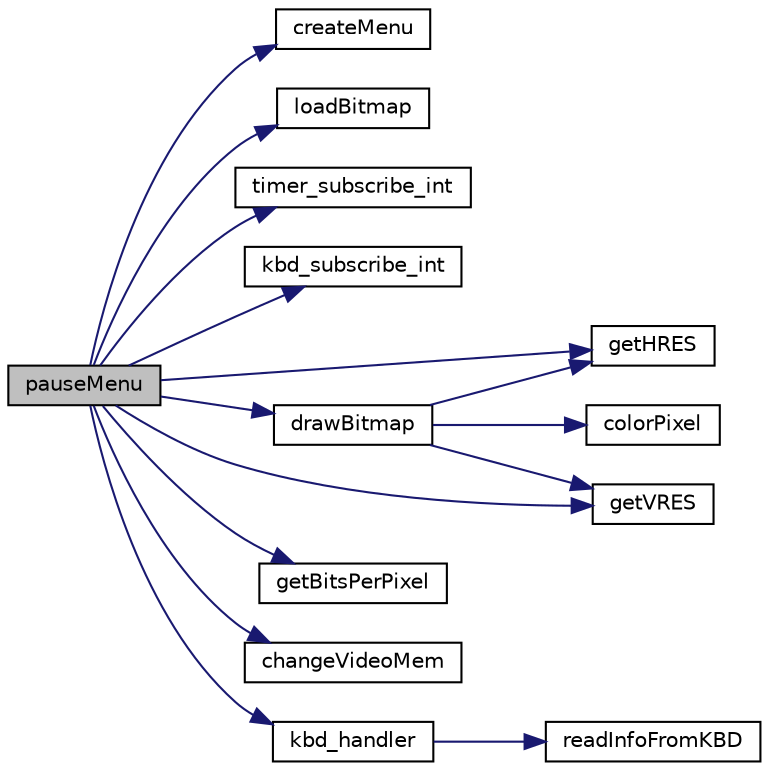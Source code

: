 digraph "pauseMenu"
{
  edge [fontname="Helvetica",fontsize="10",labelfontname="Helvetica",labelfontsize="10"];
  node [fontname="Helvetica",fontsize="10",shape=record];
  rankdir="LR";
  Node6 [label="pauseMenu",height=0.2,width=0.4,color="black", fillcolor="grey75", style="filled", fontcolor="black"];
  Node6 -> Node7 [color="midnightblue",fontsize="10",style="solid",fontname="Helvetica"];
  Node7 [label="createMenu",height=0.2,width=0.4,color="black", fillcolor="white", style="filled",URL="$group___menu.html#gaf67011264889c61fb7fa3d6527f223f2",tooltip="Creates a new instance of Menu, allocating memory for it. "];
  Node6 -> Node8 [color="midnightblue",fontsize="10",style="solid",fontname="Helvetica"];
  Node8 [label="loadBitmap",height=0.2,width=0.4,color="black", fillcolor="white", style="filled",URL="$group___bitmap.html#ga3506880ffd407c36eb8aaddd2c1606d2",tooltip="Loads a bmp image. "];
  Node6 -> Node9 [color="midnightblue",fontsize="10",style="solid",fontname="Helvetica"];
  Node9 [label="timer_subscribe_int",height=0.2,width=0.4,color="black", fillcolor="white", style="filled",URL="$group__timer.html#ga4c5d9f47323eda494cfd826f6d62eec9",tooltip="Subscribes and enables Timer 0 interrupts. "];
  Node6 -> Node10 [color="midnightblue",fontsize="10",style="solid",fontname="Helvetica"];
  Node10 [label="kbd_subscribe_int",height=0.2,width=0.4,color="black", fillcolor="white", style="filled",URL="$group__kbd.html#ga77e2ed8f53e0fae3f4005fa26c6d2692",tooltip="Subscribes interruptions of keyboard. "];
  Node6 -> Node11 [color="midnightblue",fontsize="10",style="solid",fontname="Helvetica"];
  Node11 [label="getHRES",height=0.2,width=0.4,color="black", fillcolor="white", style="filled",URL="$group__video__gr.html#ga62a06f3a0dc2bfe74941b60f3f0e4294"];
  Node6 -> Node12 [color="midnightblue",fontsize="10",style="solid",fontname="Helvetica"];
  Node12 [label="getVRES",height=0.2,width=0.4,color="black", fillcolor="white", style="filled",URL="$group__video__gr.html#ga200a747d2cbe6ff688b650fa5972dcec"];
  Node6 -> Node13 [color="midnightblue",fontsize="10",style="solid",fontname="Helvetica"];
  Node13 [label="getBitsPerPixel",height=0.2,width=0.4,color="black", fillcolor="white", style="filled",URL="$group__video__gr.html#ga5c30cdd3eab0edd2734ab3871f7000c7"];
  Node6 -> Node14 [color="midnightblue",fontsize="10",style="solid",fontname="Helvetica"];
  Node14 [label="drawBitmap",height=0.2,width=0.4,color="black", fillcolor="white", style="filled",URL="$video__gr_8c.html#a6652acd82369d03df807a689437efc1b"];
  Node14 -> Node11 [color="midnightblue",fontsize="10",style="solid",fontname="Helvetica"];
  Node14 -> Node12 [color="midnightblue",fontsize="10",style="solid",fontname="Helvetica"];
  Node14 -> Node15 [color="midnightblue",fontsize="10",style="solid",fontname="Helvetica"];
  Node15 [label="colorPixel",height=0.2,width=0.4,color="black", fillcolor="white", style="filled",URL="$group__video__gr.html#ga14840e6cba314a5c6122c1ddde7261f2"];
  Node6 -> Node16 [color="midnightblue",fontsize="10",style="solid",fontname="Helvetica"];
  Node16 [label="changeVideoMem",height=0.2,width=0.4,color="black", fillcolor="white", style="filled",URL="$group__video__gr.html#ga28a4be6d6081070b52fcb7fd689ec6f6"];
  Node6 -> Node17 [color="midnightblue",fontsize="10",style="solid",fontname="Helvetica"];
  Node17 [label="kbd_handler",height=0.2,width=0.4,color="black", fillcolor="white", style="filled",URL="$group__kbd.html#ga3c70a049a956e2b3289ae75492aef574",tooltip="Reads information from keyboard controller. "];
  Node17 -> Node18 [color="midnightblue",fontsize="10",style="solid",fontname="Helvetica"];
  Node18 [label="readInfoFromKBD",height=0.2,width=0.4,color="black", fillcolor="white", style="filled",URL="$group__kbd.html#ga2b63f692e25bd6dd08f7b3d0db346923",tooltip="Reads information from keyboard controller. "];
}
